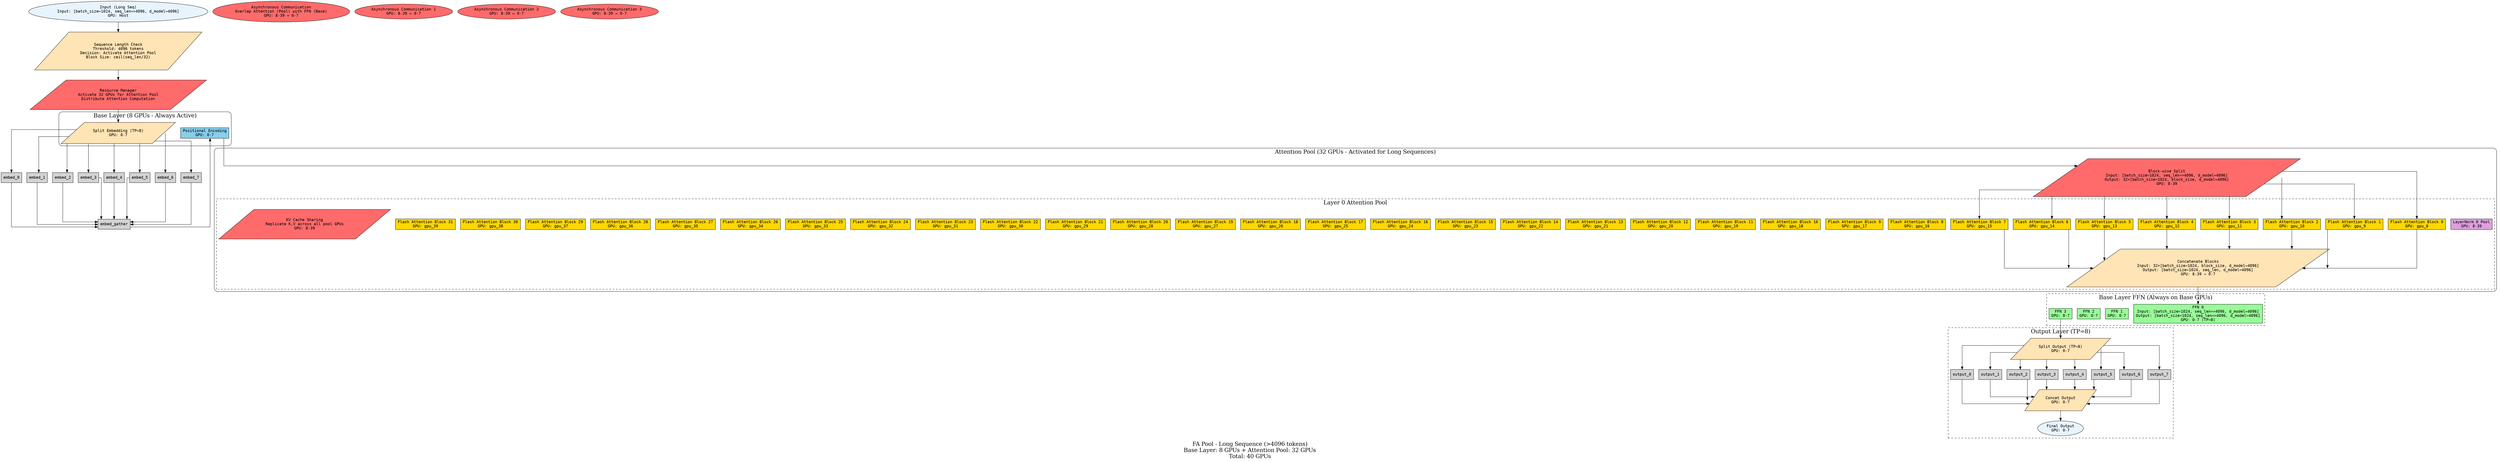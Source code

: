 digraph fa_pool_long_sequence_dag {
    rankdir=TB;
    compound=true;
    splines=ortho;
    node [shape=rectangle, style=filled, fontname="monospace"];
    
    // Global attributes
    graph [label="FA Pool - Long Sequence (>4096 tokens)
Base Layer: 8 GPUs + Attention Pool: 32 GPUs
Total: 40 GPUs", fontsize=20];
    
    // Input node
    input [shape=ellipse, label="Input (Long Seq)
Input: [batch_size=1024, seq_len=>4096, d_model=4096]
GPU: Host", fillcolor="#E8F4FD"];
    
    // Sequence length check
    seq_check [shape=parallelogram, label="Sequence Length Check
Threshold: 4096 tokens
Decision: Activate Attention Pool
Block Size: ceil(seq_len/32)", fillcolor="#FFE4B5"];
    
    // Resource manager
    resource_manager [shape=parallelogram, label="Resource Manager
Activate 32 GPUs for Attention Pool
Distribute Attention Computation", fillcolor="#FF6B6B"];
    
    // Base layer components (always active)
    subgraph cluster_base_layer {
        label="Base Layer (8 GPUs - Always Active)";
        style=rounded;
        fillcolor="#F0F8FF";
        
        // Embedding and positional encoding
        embed_split [shape=parallelogram, label="Split Embedding (TP=8)
GPU: 0-7", fillcolor="#FFE4B5"];
        pos_enc [label="Positional Encoding
GPU: 0-7", fillcolor="#87CEEB"];
    }
    
    // Attention Pool (32 GPUs activated)
    subgraph cluster_attention_pool {
        label="Attention Pool (32 GPUs - Activated for Long Sequences)";
        style=rounded;
        fillcolor="#FFE4E1";
        
        // Block distribution
        block_split [shape=parallelogram, label="Block-wise Split
Input: [batch_size=1024, seq_len=>4096, d_model=4096]
Output: 32×[batch_size=1024, block_size, d_model=4096]
GPU: 8-39", fillcolor="#FF6B6B"];
        
        // Layer 0 attention pool
        subgraph cluster_layer0_pool {
            label="Layer 0 Attention Pool";
            style=dashed;
            fillcolor="#FFDAB9";
            
            layernorm_0_pool [label="LayerNorm 0 Pool
GPU: 8-39", fillcolor="#DDA0DD"];
            
            // 32 parallel attention blocks
            flash_attn_0_8 [label="Flash Attention Block 0
GPU: gpu_8", fillcolor="#FFD700"];
            flash_attn_0_9 [label="Flash Attention Block 1
GPU: gpu_9", fillcolor="#FFD700"];
            flash_attn_0_10 [label="Flash Attention Block 2
GPU: gpu_10", fillcolor="#FFD700"];
            flash_attn_0_11 [label="Flash Attention Block 3
GPU: gpu_11", fillcolor="#FFD700"];
            flash_attn_0_12 [label="Flash Attention Block 4
GPU: gpu_12", fillcolor="#FFD700"];
            flash_attn_0_13 [label="Flash Attention Block 5
GPU: gpu_13", fillcolor="#FFD700"];
            flash_attn_0_14 [label="Flash Attention Block 6
GPU: gpu_14", fillcolor="#FFD700"];
            flash_attn_0_15 [label="Flash Attention Block 7
GPU: gpu_15", fillcolor="#FFD700"];
            
            // Continue for remaining GPUs
            flash_attn_0_16 [label="Flash Attention Block 8
GPU: gpu_16", fillcolor="#FFD700"];
            flash_attn_0_17 [label="Flash Attention Block 9
GPU: gpu_17", fillcolor="#FFD700"];
            flash_attn_0_18 [label="Flash Attention Block 10
GPU: gpu_18", fillcolor="#FFD700"];
            flash_attn_0_19 [label="Flash Attention Block 11
GPU: gpu_19", fillcolor="#FFD700"];
            flash_attn_0_20 [label="Flash Attention Block 12
GPU: gpu_20", fillcolor="#FFD700"];
            flash_attn_0_21 [label="Flash Attention Block 13
GPU: gpu_21", fillcolor="#FFD700"];
            flash_attn_0_22 [label="Flash Attention Block 14
GPU: gpu_22", fillcolor="#FFD700"];
            flash_attn_0_23 [label="Flash Attention Block 15
GPU: gpu_23", fillcolor="#FFD700"];
            
            flash_attn_0_24 [label="Flash Attention Block 16
GPU: gpu_24", fillcolor="#FFD700"];
            flash_attn_0_25 [label="Flash Attention Block 17
GPU: gpu_25", fillcolor="#FFD700"];
            flash_attn_0_26 [label="Flash Attention Block 18
GPU: gpu_26", fillcolor="#FFD700"];
            flash_attn_0_27 [label="Flash Attention Block 19
GPU: gpu_27", fillcolor="#FFD700"];
            flash_attn_0_28 [label="Flash Attention Block 20
GPU: gpu_28", fillcolor="#FFD700"];
            flash_attn_0_29 [label="Flash Attention Block 21
GPU: gpu_29", fillcolor="#FFD700"];
            flash_attn_0_30 [label="Flash Attention Block 22
GPU: gpu_30", fillcolor="#FFD700"];
            flash_attn_0_31 [label="Flash Attention Block 23
GPU: gpu_31", fillcolor="#FFD700"];
            
            flash_attn_0_32 [label="Flash Attention Block 24
GPU: gpu_32", fillcolor="#FFD700"];
            flash_attn_0_33 [label="Flash Attention Block 25
GPU: gpu_33", fillcolor="#FFD700"];
            flash_attn_0_34 [label="Flash Attention Block 26
GPU: gpu_34", fillcolor="#FFD700"];
            flash_attn_0_35 [label="Flash Attention Block 27
GPU: gpu_35", fillcolor="#FFD700"];
            flash_attn_0_36 [label="Flash Attention Block 28
GPU: gpu_36", fillcolor="#FFD700"];
            flash_attn_0_37 [label="Flash Attention Block 29
GPU: gpu_37", fillcolor="#FFD700"];
            flash_attn_0_38 [label="Flash Attention Block 30
GPU: gpu_38", fillcolor="#FFD700"];
            flash_attn_0_39 [label="Flash Attention Block 31
GPU: gpu_39", fillcolor="#FFD700"];
            
            // KV cache sharing
            kv_cache_share [shape=parallelogram, label="KV Cache Sharing
Replicate K,V across all pool GPUs
GPU: 8-39", fillcolor="#FF6B6B"];
            
            // Concatenation
            concat_0 [shape=parallelogram, label="Concatenate Blocks
Input: 32×[batch_size=1024, block_size, d_model=4096]
Output: [batch_size=1024, seq_len, d_model=4096]
GPU: 8-39 → 0-7", fillcolor="#FFE4B5"];
        }
        
        // Similar blocks for layers 1, 2, 3
        // (Abbreviated for brevity - full structure in actual)
    }
    
    // Base layer FFNs (always on base GPUs)
    subgraph cluster_base_layer_ffn {
        label="Base Layer FFN (Always on Base GPUs)";
        style=dashed;
        fillcolor="#E6FFF0";
        
        // FFN for each layer on base GPUs
        ffn_0 [label="FFN 0
Input: [batch_size=1024, seq_len=>4096, d_model=4096]
Output: [batch_size=1024, seq_len=>4096, d_model=4096]
GPU: 0-7 (TP=8)", fillcolor="#98FB98"];
        ffn_1 [label="FFN 1
GPU: 0-7", fillcolor="#98FB98"];
        ffn_2 [label="FFN 2
GPU: 0-7", fillcolor="#98FB98"];
        ffn_3 [label="FFN 3
GPU: 0-7", fillcolor="#98FB98"];
    }
    
    // Communication between layers
    async_comm_0 [shape=ellipse, label="Asynchronous Communication
Overlap Attention (Pool) with FFN (Base)
GPU: 8-39 ↔ 0-7", fillcolor="#FF6B6B"];
    async_comm_1 [shape=ellipse, label="Asynchronous Communication 1
GPU: 8-39 ↔ 0-7", fillcolor="#FF6B6B"];
    async_comm_2 [shape=ellipse, label="Asynchronous Communication 2
GPU: 8-39 ↔ 0-7", fillcolor="#FF6B6B"];
    async_comm_3 [shape=ellipse, label="Asynchronous Communication 3
GPU: 8-39 ↔ 0-7", fillcolor="#FF6B6B"];
    
    // Output layer
    subgraph cluster_output {
        label="Output Layer (TP=8)";
        style=dashed;
        fillcolor="#E6E6FA";
        
        output_split [shape=parallelogram, label="Split Output (TP=8)
GPU: 0-7", fillcolor="#FFE4B5"];
        {output_0 output_1 output_2 output_3 output_4 output_5 output_6 output_7} [label="Linear GPUi
GPU: gpu_i", fillcolor="#FFB6C1"];
        output_concat [shape=parallelogram, label="Concat Output
GPU: 0-7", fillcolor="#FFE4B5"];
        final_output [shape=ellipse, label="Final Output
GPU: 0-7", fillcolor="#E8F4FD"];
    }
    
    // Connections
    input -> seq_check -> resource_manager;
    resource_manager -> embed_split;
    embed_split -> {embed_0 embed_1 embed_2 embed_3 embed_4 embed_5 embed_6 embed_7};
    {embed_0 embed_1 embed_2 embed_3 embed_4 embed_5 embed_6 embed_7} -> embed_gather -> pos_enc;
    
    // Layer 0 flow
    pos_enc -> block_split -> {flash_attn_0_8 flash_attn_0_9 flash_attn_0_10 flash_attn_0_11 flash_attn_0_12 flash_attn_0_13 flash_attn_0_14 flash_attn_0_15};
    {flash_attn_0_8 flash_attn_0_9 flash_attn_0_10 flash_attn_0_11 flash_attn_0_12 flash_attn_0_13 flash_attn_0_14 flash_attn_0_15} -> concat_0 -> ffn_0;
    
    // Continue with remaining layers...
    // (Abridged for brevity)
    
    // Final output
    ffn_3 -> output_split -> {output_0 output_1 output_2 output_3 output_4 output_5 output_6 output_7} -> output_concat -> final_output;
}
